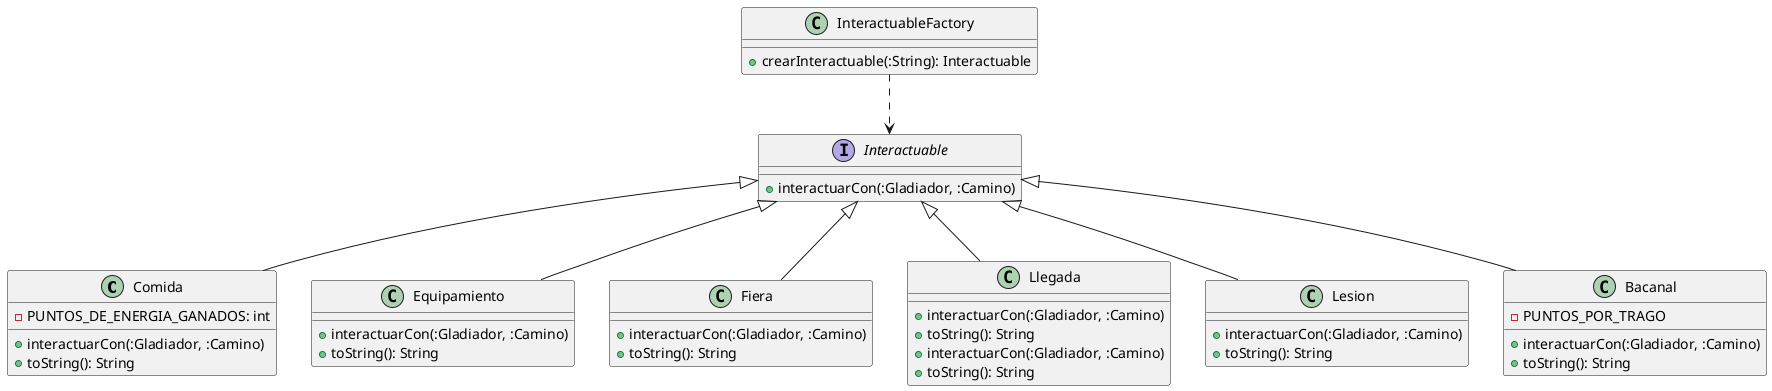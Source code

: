 @startuml

class Comida {
    - PUNTOS_DE_ENERGIA_GANADOS: int
    + interactuarCon(:Gladiador, :Camino)
    + toString(): String
}

class Equipamiento{
    + interactuarCon(:Gladiador, :Camino)
    + toString(): String
}

class Fiera {
    + interactuarCon(:Gladiador, :Camino)
    + toString(): String
}

class Llegada {
    + interactuarCon(:Gladiador, :Camino)
    + toString(): String
}

class Lesion {
    + interactuarCon(:Gladiador, :Camino)
    + toString(): String
}

class Bacanal {
    - PUNTOS_POR_TRAGO
    + interactuarCon(:Gladiador, :Camino)
    + toString(): String
}

class Llegada {
    + interactuarCon(:Gladiador, :Camino)
    + toString(): String
}

interface Interactuable {
    + interactuarCon(:Gladiador, :Camino)
}

class InteractuableFactory {
    + crearInteractuable(:String): Interactuable
}

Interactuable <|-- Comida
Interactuable <|-- Bacanal
Interactuable <|-- Equipamiento
Interactuable <|-- Fiera
Interactuable <|-- Llegada
Interactuable <|-- Lesion

InteractuableFactory ..> Interactuable

@enduml